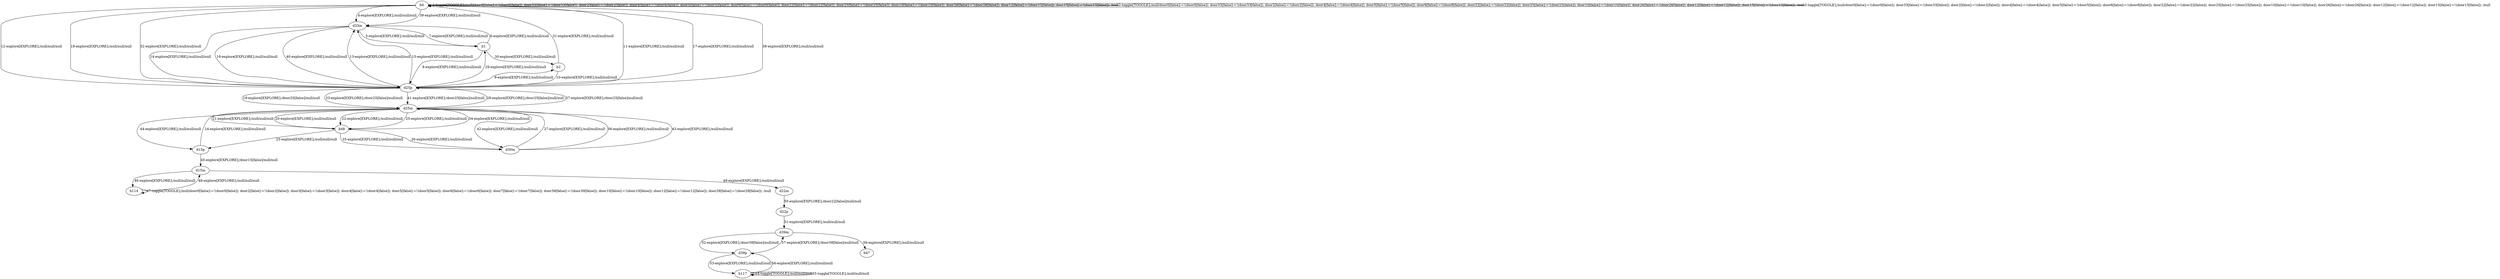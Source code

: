 # Total number of goals covered by this test: 3
# d39p --> b117
# b117 --> d39p
# b117 --> b117

digraph g {
"b0" -> "b0" [label = "1-toggle[TOGGLE];/null/door0[false]:=!(door0[false]); door33[false]:=!(door33[false]); door2[false]:=!(door2[false]); door4[false]:=!(door4[false]); door5[false]:=!(door5[false]); door6[false]:=!(door6[false]); door22[false]:=!(door22[false]); door25[false]:=!(door25[false]); door10[false]:=!(door10[false]); door26[false]:=!(door26[false]); door12[false]:=!(door12[false]); door15[false]:=!(door15[false]); /null"];
"b0" -> "b0" [label = "2-toggle[TOGGLE];/null/door0[false]:=!(door0[false]); door33[false]:=!(door33[false]); door2[false]:=!(door2[false]); door4[false]:=!(door4[false]); door5[false]:=!(door5[false]); door6[false]:=!(door6[false]); door22[false]:=!(door22[false]); door25[false]:=!(door25[false]); door10[false]:=!(door10[false]); door26[false]:=!(door26[false]); door12[false]:=!(door12[false]); door15[false]:=!(door15[false]); /null"];
"b0" -> "b0" [label = "3-toggle[TOGGLE];/null/door0[false]:=!(door0[false]); door33[false]:=!(door33[false]); door2[false]:=!(door2[false]); door4[false]:=!(door4[false]); door5[false]:=!(door5[false]); door6[false]:=!(door6[false]); door22[false]:=!(door22[false]); door25[false]:=!(door25[false]); door10[false]:=!(door10[false]); door26[false]:=!(door26[false]); door12[false]:=!(door12[false]); door15[false]:=!(door15[false]); /null"];
"b0" -> "d33m" [label = "4-explore[EXPLORE];/null/null/null"];
"d33m" -> "b1" [label = "5-explore[EXPLORE];/null/null/null"];
"b1" -> "d33m" [label = "6-explore[EXPLORE];/null/null/null"];
"d33m" -> "b1" [label = "7-explore[EXPLORE];/null/null/null"];
"b1" -> "d25p" [label = "8-explore[EXPLORE];/null/null/null"];
"d25p" -> "b2" [label = "9-explore[EXPLORE];/null/null/null"];
"b2" -> "d25p" [label = "10-explore[EXPLORE];/null/null/null"];
"d25p" -> "b0" [label = "11-explore[EXPLORE];/null/null/null"];
"b0" -> "d25p" [label = "12-explore[EXPLORE];/null/null/null"];
"d25p" -> "d33m" [label = "13-explore[EXPLORE];/null/null/null"];
"d33m" -> "d25p" [label = "14-explore[EXPLORE];/null/null/null"];
"d25p" -> "d33m" [label = "15-explore[EXPLORE];/null/null/null"];
"d33m" -> "d25p" [label = "16-explore[EXPLORE];/null/null/null"];
"d25p" -> "b0" [label = "17-explore[EXPLORE];/null/null/null"];
"b0" -> "d25p" [label = "18-explore[EXPLORE];/null/null/null"];
"d25p" -> "d25m" [label = "19-explore[EXPLORE];/door25[false]/null/null"];
"d25m" -> "b48" [label = "20-explore[EXPLORE];/null/null/null"];
"b48" -> "d25m" [label = "21-explore[EXPLORE];/null/null/null"];
"d25m" -> "b48" [label = "22-explore[EXPLORE];/null/null/null"];
"b48" -> "d15p" [label = "23-explore[EXPLORE];/null/null/null"];
"d15p" -> "d25m" [label = "24-explore[EXPLORE];/null/null/null"];
"d25m" -> "b48" [label = "25-explore[EXPLORE];/null/null/null"];
"b48" -> "d30m" [label = "26-explore[EXPLORE];/null/null/null"];
"d30m" -> "d25m" [label = "27-explore[EXPLORE];/null/null/null"];
"d25m" -> "d25p" [label = "28-explore[EXPLORE];/door25[false]/null/null"];
"d25p" -> "b1" [label = "29-explore[EXPLORE];/null/null/null"];
"b1" -> "b2" [label = "30-explore[EXPLORE];/null/null/null"];
"b2" -> "b0" [label = "31-explore[EXPLORE];/null/null/null"];
"b0" -> "d25p" [label = "32-explore[EXPLORE];/null/null/null"];
"d25p" -> "d25m" [label = "33-explore[EXPLORE];/door25[false]/null/null"];
"d25m" -> "b48" [label = "34-explore[EXPLORE];/null/null/null"];
"b48" -> "d30m" [label = "35-explore[EXPLORE];/null/null/null"];
"d30m" -> "d25m" [label = "36-explore[EXPLORE];/null/null/null"];
"d25m" -> "d25p" [label = "37-explore[EXPLORE];/door25[false]/null/null"];
"d25p" -> "b0" [label = "38-explore[EXPLORE];/null/null/null"];
"b0" -> "d33m" [label = "39-explore[EXPLORE];/null/null/null"];
"d33m" -> "d25p" [label = "40-explore[EXPLORE];/null/null/null"];
"d25p" -> "d25m" [label = "41-explore[EXPLORE];/door25[false]/null/null"];
"d25m" -> "d30m" [label = "42-explore[EXPLORE];/null/null/null"];
"d30m" -> "d25m" [label = "43-explore[EXPLORE];/null/null/null"];
"d25m" -> "d15p" [label = "44-explore[EXPLORE];/null/null/null"];
"d15p" -> "d15m" [label = "45-explore[EXPLORE];/door15[false]/null/null"];
"d15m" -> "b114" [label = "46-explore[EXPLORE];/null/null/null"];
"b114" -> "b114" [label = "47-toggle[TOGGLE];/null/door0[false]:=!(door0[false]); door2[false]:=!(door2[false]); door3[false]:=!(door3[false]); door4[false]:=!(door4[false]); door5[false]:=!(door5[false]); door6[false]:=!(door6[false]); door7[false]:=!(door7[false]); door39[false]:=!(door39[false]); door10[false]:=!(door10[false]); door12[false]:=!(door12[false]); door28[false]:=!(door28[false]); /null"];
"b114" -> "d15m" [label = "48-explore[EXPLORE];/null/null/null"];
"d15m" -> "d22m" [label = "49-explore[EXPLORE];/null/null/null"];
"d22m" -> "d22p" [label = "50-explore[EXPLORE];/door22[false]/null/null"];
"d22p" -> "d39m" [label = "51-explore[EXPLORE];/null/null/null"];
"d39m" -> "d39p" [label = "52-explore[EXPLORE];/door39[false]/null/null"];
"d39p" -> "b117" [label = "53-explore[EXPLORE];/null/null/null"];
"b117" -> "b117" [label = "54-toggle[TOGGLE];/null/null/null"];
"b117" -> "b117" [label = "55-toggle[TOGGLE];/null/null/null"];
"b117" -> "d39p" [label = "56-explore[EXPLORE];/null/null/null"];
"d39p" -> "d39m" [label = "57-explore[EXPLORE];/door39[false]/null/null"];
"d39m" -> "b47" [label = "58-explore[EXPLORE];/null/null/null"];
}